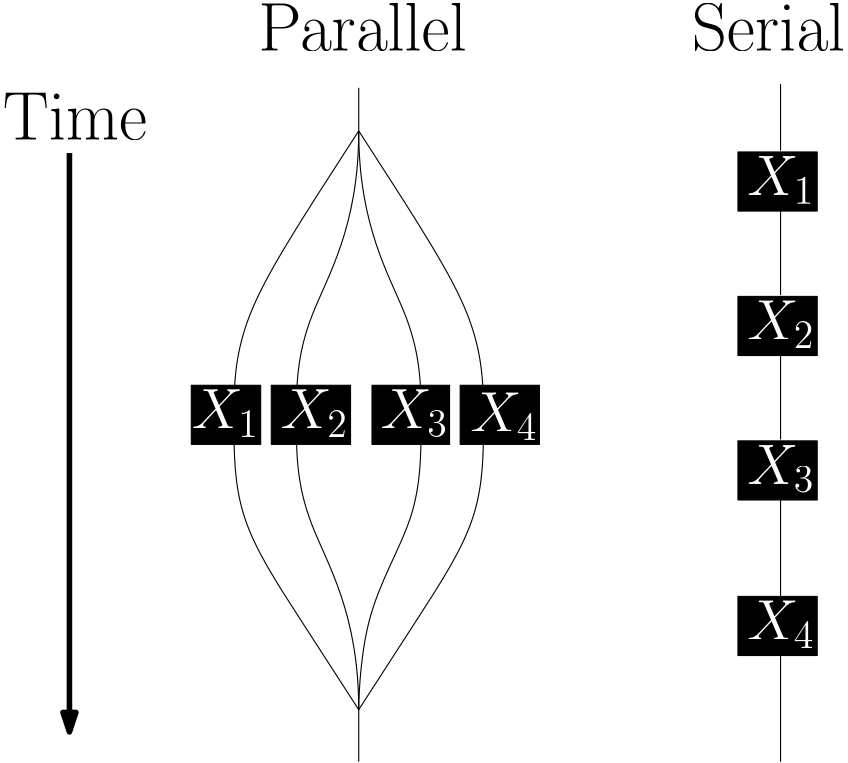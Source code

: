 <?xml version="1.0"?>
<!DOCTYPE ipe SYSTEM "ipe.dtd">
<ipe version="70212" creator="Ipe 7.2.12">
<info created="D:20190923142441" modified="D:20200205213420"/>
<ipestyle name="basic">
<symbol name="arrow/arc(spx)">
<path stroke="sym-stroke" fill="sym-stroke" pen="sym-pen">
0 0 m
-1 0.333 l
-1 -0.333 l
h
</path>
</symbol>
<symbol name="arrow/farc(spx)">
<path stroke="sym-stroke" fill="white" pen="sym-pen">
0 0 m
-1 0.333 l
-1 -0.333 l
h
</path>
</symbol>
<symbol name="arrow/ptarc(spx)">
<path stroke="sym-stroke" fill="sym-stroke" pen="sym-pen">
0 0 m
-1 0.333 l
-0.8 0 l
-1 -0.333 l
h
</path>
</symbol>
<symbol name="arrow/fptarc(spx)">
<path stroke="sym-stroke" fill="white" pen="sym-pen">
0 0 m
-1 0.333 l
-0.8 0 l
-1 -0.333 l
h
</path>
</symbol>
<symbol name="mark/circle(sx)" transformations="translations">
<path fill="sym-stroke">
0.6 0 0 0.6 0 0 e
0.4 0 0 0.4 0 0 e
</path>
</symbol>
<symbol name="mark/disk(sx)" transformations="translations">
<path fill="sym-stroke">
0.6 0 0 0.6 0 0 e
</path>
</symbol>
<symbol name="mark/fdisk(sfx)" transformations="translations">
<group>
<path fill="sym-fill">
0.5 0 0 0.5 0 0 e
</path>
<path fill="sym-stroke" fillrule="eofill">
0.6 0 0 0.6 0 0 e
0.4 0 0 0.4 0 0 e
</path>
</group>
</symbol>
<symbol name="mark/box(sx)" transformations="translations">
<path fill="sym-stroke" fillrule="eofill">
-0.6 -0.6 m
0.6 -0.6 l
0.6 0.6 l
-0.6 0.6 l
h
-0.4 -0.4 m
0.4 -0.4 l
0.4 0.4 l
-0.4 0.4 l
h
</path>
</symbol>
<symbol name="mark/square(sx)" transformations="translations">
<path fill="sym-stroke">
-0.6 -0.6 m
0.6 -0.6 l
0.6 0.6 l
-0.6 0.6 l
h
</path>
</symbol>
<symbol name="mark/fsquare(sfx)" transformations="translations">
<group>
<path fill="sym-fill">
-0.5 -0.5 m
0.5 -0.5 l
0.5 0.5 l
-0.5 0.5 l
h
</path>
<path fill="sym-stroke" fillrule="eofill">
-0.6 -0.6 m
0.6 -0.6 l
0.6 0.6 l
-0.6 0.6 l
h
-0.4 -0.4 m
0.4 -0.4 l
0.4 0.4 l
-0.4 0.4 l
h
</path>
</group>
</symbol>
<symbol name="mark/cross(sx)" transformations="translations">
<group>
<path fill="sym-stroke">
-0.43 -0.57 m
0.57 0.43 l
0.43 0.57 l
-0.57 -0.43 l
h
</path>
<path fill="sym-stroke">
-0.43 0.57 m
0.57 -0.43 l
0.43 -0.57 l
-0.57 0.43 l
h
</path>
</group>
</symbol>
<symbol name="arrow/fnormal(spx)">
<path stroke="sym-stroke" fill="white" pen="sym-pen">
0 0 m
-1 0.333 l
-1 -0.333 l
h
</path>
</symbol>
<symbol name="arrow/pointed(spx)">
<path stroke="sym-stroke" fill="sym-stroke" pen="sym-pen">
0 0 m
-1 0.333 l
-0.8 0 l
-1 -0.333 l
h
</path>
</symbol>
<symbol name="arrow/fpointed(spx)">
<path stroke="sym-stroke" fill="white" pen="sym-pen">
0 0 m
-1 0.333 l
-0.8 0 l
-1 -0.333 l
h
</path>
</symbol>
<symbol name="arrow/linear(spx)">
<path stroke="sym-stroke" pen="sym-pen">
-1 0.333 m
0 0 l
-1 -0.333 l
</path>
</symbol>
<symbol name="arrow/fdouble(spx)">
<path stroke="sym-stroke" fill="white" pen="sym-pen">
0 0 m
-1 0.333 l
-1 -0.333 l
h
-1 0 m
-2 0.333 l
-2 -0.333 l
h
</path>
</symbol>
<symbol name="arrow/double(spx)">
<path stroke="sym-stroke" fill="sym-stroke" pen="sym-pen">
0 0 m
-1 0.333 l
-1 -0.333 l
h
-1 0 m
-2 0.333 l
-2 -0.333 l
h
</path>
</symbol>
<pen name="heavier" value="0.8"/>
<pen name="fat" value="1.2"/>
<pen name="ultrafat" value="2"/>
<symbolsize name="large" value="5"/>
<symbolsize name="small" value="2"/>
<symbolsize name="tiny" value="1.1"/>
<arrowsize name="large" value="10"/>
<arrowsize name="small" value="5"/>
<arrowsize name="tiny" value="3"/>
<color name="red" value="1 0 0"/>
<color name="green" value="0 1 0"/>
<color name="blue" value="0 0 1"/>
<color name="yellow" value="1 1 0"/>
<color name="orange" value="1 0.647 0"/>
<color name="gold" value="1 0.843 0"/>
<color name="purple" value="0.627 0.125 0.941"/>
<color name="gray" value="0.745"/>
<color name="brown" value="0.647 0.165 0.165"/>
<color name="navy" value="0 0 0.502"/>
<color name="pink" value="1 0.753 0.796"/>
<color name="seagreen" value="0.18 0.545 0.341"/>
<color name="turquoise" value="0.251 0.878 0.816"/>
<color name="violet" value="0.933 0.51 0.933"/>
<color name="darkblue" value="0 0 0.545"/>
<color name="darkcyan" value="0 0.545 0.545"/>
<color name="darkgray" value="0.663"/>
<color name="darkgreen" value="0 0.392 0"/>
<color name="darkmagenta" value="0.545 0 0.545"/>
<color name="darkorange" value="1 0.549 0"/>
<color name="darkred" value="0.545 0 0"/>
<color name="lightblue" value="0.678 0.847 0.902"/>
<color name="lightcyan" value="0.878 1 1"/>
<color name="lightgray" value="0.827"/>
<color name="lightgreen" value="0.565 0.933 0.565"/>
<color name="lightyellow" value="1 1 0.878"/>
<dashstyle name="dashed" value="[4] 0"/>
<dashstyle name="dotted" value="[1 3] 0"/>
<dashstyle name="dash dotted" value="[4 2 1 2] 0"/>
<dashstyle name="dash dot dotted" value="[4 2 1 2 1 2] 0"/>
<textsize name="large" value="\large"/>
<textsize name="Large" value="\Large"/>
<textsize name="LARGE" value="\LARGE"/>
<textsize name="huge" value="\huge"/>
<textsize name="Huge" value="\Huge"/>
<textsize name="small" value="\small"/>
<textsize name="footnote" value="\footnotesize"/>
<textsize name="tiny" value="\tiny"/>
<textstyle name="center" begin="\begin{center}" end="\end{center}"/>
<textstyle name="itemize" begin="\begin{itemize}" end="\end{itemize}"/>
<textstyle name="item" begin="\begin{itemize}\item{}" end="\end{itemize}"/>
<gridsize name="4 pts" value="4"/>
<gridsize name="8 pts (~3 mm)" value="8"/>
<gridsize name="16 pts (~6 mm)" value="16"/>
<gridsize name="32 pts (~12 mm)" value="32"/>
<gridsize name="10 pts (~3.5 mm)" value="10"/>
<gridsize name="20 pts (~7 mm)" value="20"/>
<gridsize name="14 pts (~5 mm)" value="14"/>
<gridsize name="28 pts (~10 mm)" value="28"/>
<gridsize name="56 pts (~20 mm)" value="56"/>
<anglesize name="90 deg" value="90"/>
<anglesize name="60 deg" value="60"/>
<anglesize name="45 deg" value="45"/>
<anglesize name="30 deg" value="30"/>
<anglesize name="22.5 deg" value="22.5"/>
<opacity name="10%" value="0.1"/>
<opacity name="30%" value="0.3"/>
<opacity name="50%" value="0.5"/>
<opacity name="75%" value="0.75"/>
<tiling name="falling" angle="-60" step="4" width="1"/>
<tiling name="rising" angle="30" step="4" width="1"/>
</ipestyle>
<page>
<layer name="alpha"/>
<view layers="alpha" active="alpha"/>
<path layer="alpha" matrix="0.350877 0 0 0.542634 62.3158 354.357" stroke="black">
256 768 m
256 704
192 640
192 576
192 512
256 448
256 384 c
</path>
<path matrix="0.350877 0 0 0.542634 62.3158 354.357" stroke="black">
256 768 m
256 704
320 640
320 576
320 512
256 448
256 384
256 384 c
</path>
<path matrix="0.350877 0 0 0.542634 62.3158 354.357" stroke="black">
256 768 m
192 704
128 640
128 576
128 512
192 448
256 384
256 384 c
</path>
<path matrix="0.350877 0 0 0.542634 62.3158 354.357" stroke="black">
256 768 m
320 704
384 640
384 576
384 512
320 448
256 384
256 384 c
</path>
<path matrix="0.350877 0 0 0.242215 62.3158 585.079" stroke="black">
256 768 m
256 832 l
256 832 l
</path>
<path matrix="0.350877 0 0 0.292633 62.3158 450.357" stroke="black">
256 384 m
256 320 l
</path>
<path matrix="0.350877 0 0 0.542634 14.3158 346.357" stroke="black" pen="ultrafat" arrow="normal/normal">
96 768 m
96 384 l
</path>
<path matrix="0.780416 0 0 0.664794 4.4622 285.947" stroke="black" fill="black">
112 592 m
112 560 l
144 560 l
144 592 l
h
</path>
<text matrix="1 0 0 1 -8 32" transformations="translations" pos="32 736" stroke="black" type="label" width="51.946" height="16.934" depth="0" valign="baseline" size="Huge">Time</text>
<text matrix="1 0 0 1 -52 80" transformations="translations" pos="76 668" stroke="white" type="label" width="14.448" height="8.173" depth="1.79" valign="baseline" size="large" style="math">X_1</text>
<text matrix="1 0 0 1 16 -4" transformations="translations" pos="76 668" stroke="white" type="label" width="24.313" height="14.119" depth="3.1" valign="baseline" size="huge" style="math">X_1</text>
<path matrix="0.891526 0 0 0.664794 20.8108 285.947" stroke="black" fill="black">
112 592 m
112 560 l
144 560 l
144 592 l
h
</path>
<path matrix="0.872702 0 0 0.664794 59.173 285.947" stroke="black" fill="black">
112 592 m
112 560 l
144 560 l
144 592 l
h
</path>
<path matrix="0.891526 0 0 0.664794 88.8108 285.947" stroke="black" fill="black">
112 592 m
112 560 l
144 560 l
144 592 l
h
</path>
<text matrix="1 0 0 1 28 -4" transformations="translations" pos="96 668" stroke="white" type="label" width="24.313" height="14.119" depth="3.1" valign="baseline" size="huge" style="math">X_2</text>
<text matrix="1 0 0 1 64 -4" transformations="translations" pos="96 668" stroke="white" type="label" width="24.313" height="14.119" depth="3.1" valign="baseline" size="huge" style="math">X_3</text>
<text matrix="-1.27217 0 0 0.63964 314.375 235.604" transformations="translations" pos="96 668" stroke="white" type="label" width="24.313" height="14.119" depth="3.1" valign="baseline" size="huge" style="math">X_4</text>
<group matrix="1 0 0 1 84 32">
<path matrix="0.891526 0 0 0.664794 104.811 285.947" stroke="black" fill="black">
112 592 m
112 560 l
144 560 l
144 592 l
h
</path>
<group>
<text matrix="1 0 0 1 112 -4" transformations="translations" pos="96 668" stroke="white" type="label" width="24.313" height="14.119" depth="3.1" valign="baseline" size="huge" style="math">X_2</text>
</group>
</group>
<path matrix="0.891526 0 0 0.664794 188.811 369.947" stroke="black" fill="black">
112 592 m
112 560 l
144 560 l
144 592 l
h
</path>
<group matrix="1 0 0 1 84 84">
<text matrix="1 0 0 1 112 -4" transformations="translations" pos="96 668" stroke="white" type="label" width="24.313" height="14.119" depth="3.1" valign="baseline" size="huge" style="math">X_1</text>
</group>
<path matrix="0.891526 0 0 0.664794 188.811 265.947" stroke="black" fill="black">
112 592 m
112 560 l
144 560 l
144 592 l
h
</path>
<group matrix="1 0 0 1 84 -20">
<text matrix="1 0 0 1 112 -4" transformations="translations" pos="96 668" stroke="white" type="label" width="24.313" height="14.119" depth="3.1" valign="baseline" size="huge" style="math">X_3</text>
</group>
<path matrix="0.891526 0 0 0.664794 188.811 209.947" stroke="black" fill="black">
112 592 m
112 560 l
144 560 l
144 592 l
h
</path>
<group matrix="1 0 0 1 84 -76">
<text matrix="1 0 0 1 112 -4" transformations="translations" pos="96 668" stroke="white" type="label" width="24.313" height="14.119" depth="3.1" valign="baseline" size="huge" style="math">X_4
</text>
</group>
<path matrix="1 0 0 1 80 0" stroke="black">
224 788 m
224 764 l
</path>
<path matrix="1 0 0 1 80 0" stroke="black">
224 744 m
224 712 l
</path>
<path matrix="1 0 0 1 80 0" stroke="black">
224 692 m
224 660 l
</path>
<path matrix="1 0 0 1 80 0" stroke="black">
224 640 m
224 600 l
</path>
<path matrix="1 0 0 1 80 0" stroke="black">
224 584 m
224 544 l
</path>
<text matrix="1 0 0 1 4 0" transformations="translations" pos="112 800" stroke="black" type="label" width="75.074" height="17.213" depth="0" valign="baseline" size="Huge">Parallel</text>
<text matrix="1 0 0 1 112 -12" transformations="translations" pos="160 812" stroke="black" type="label" width="55.257" height="17.213" depth="0" valign="baseline" size="Huge">Serial</text>
</page>
</ipe>

